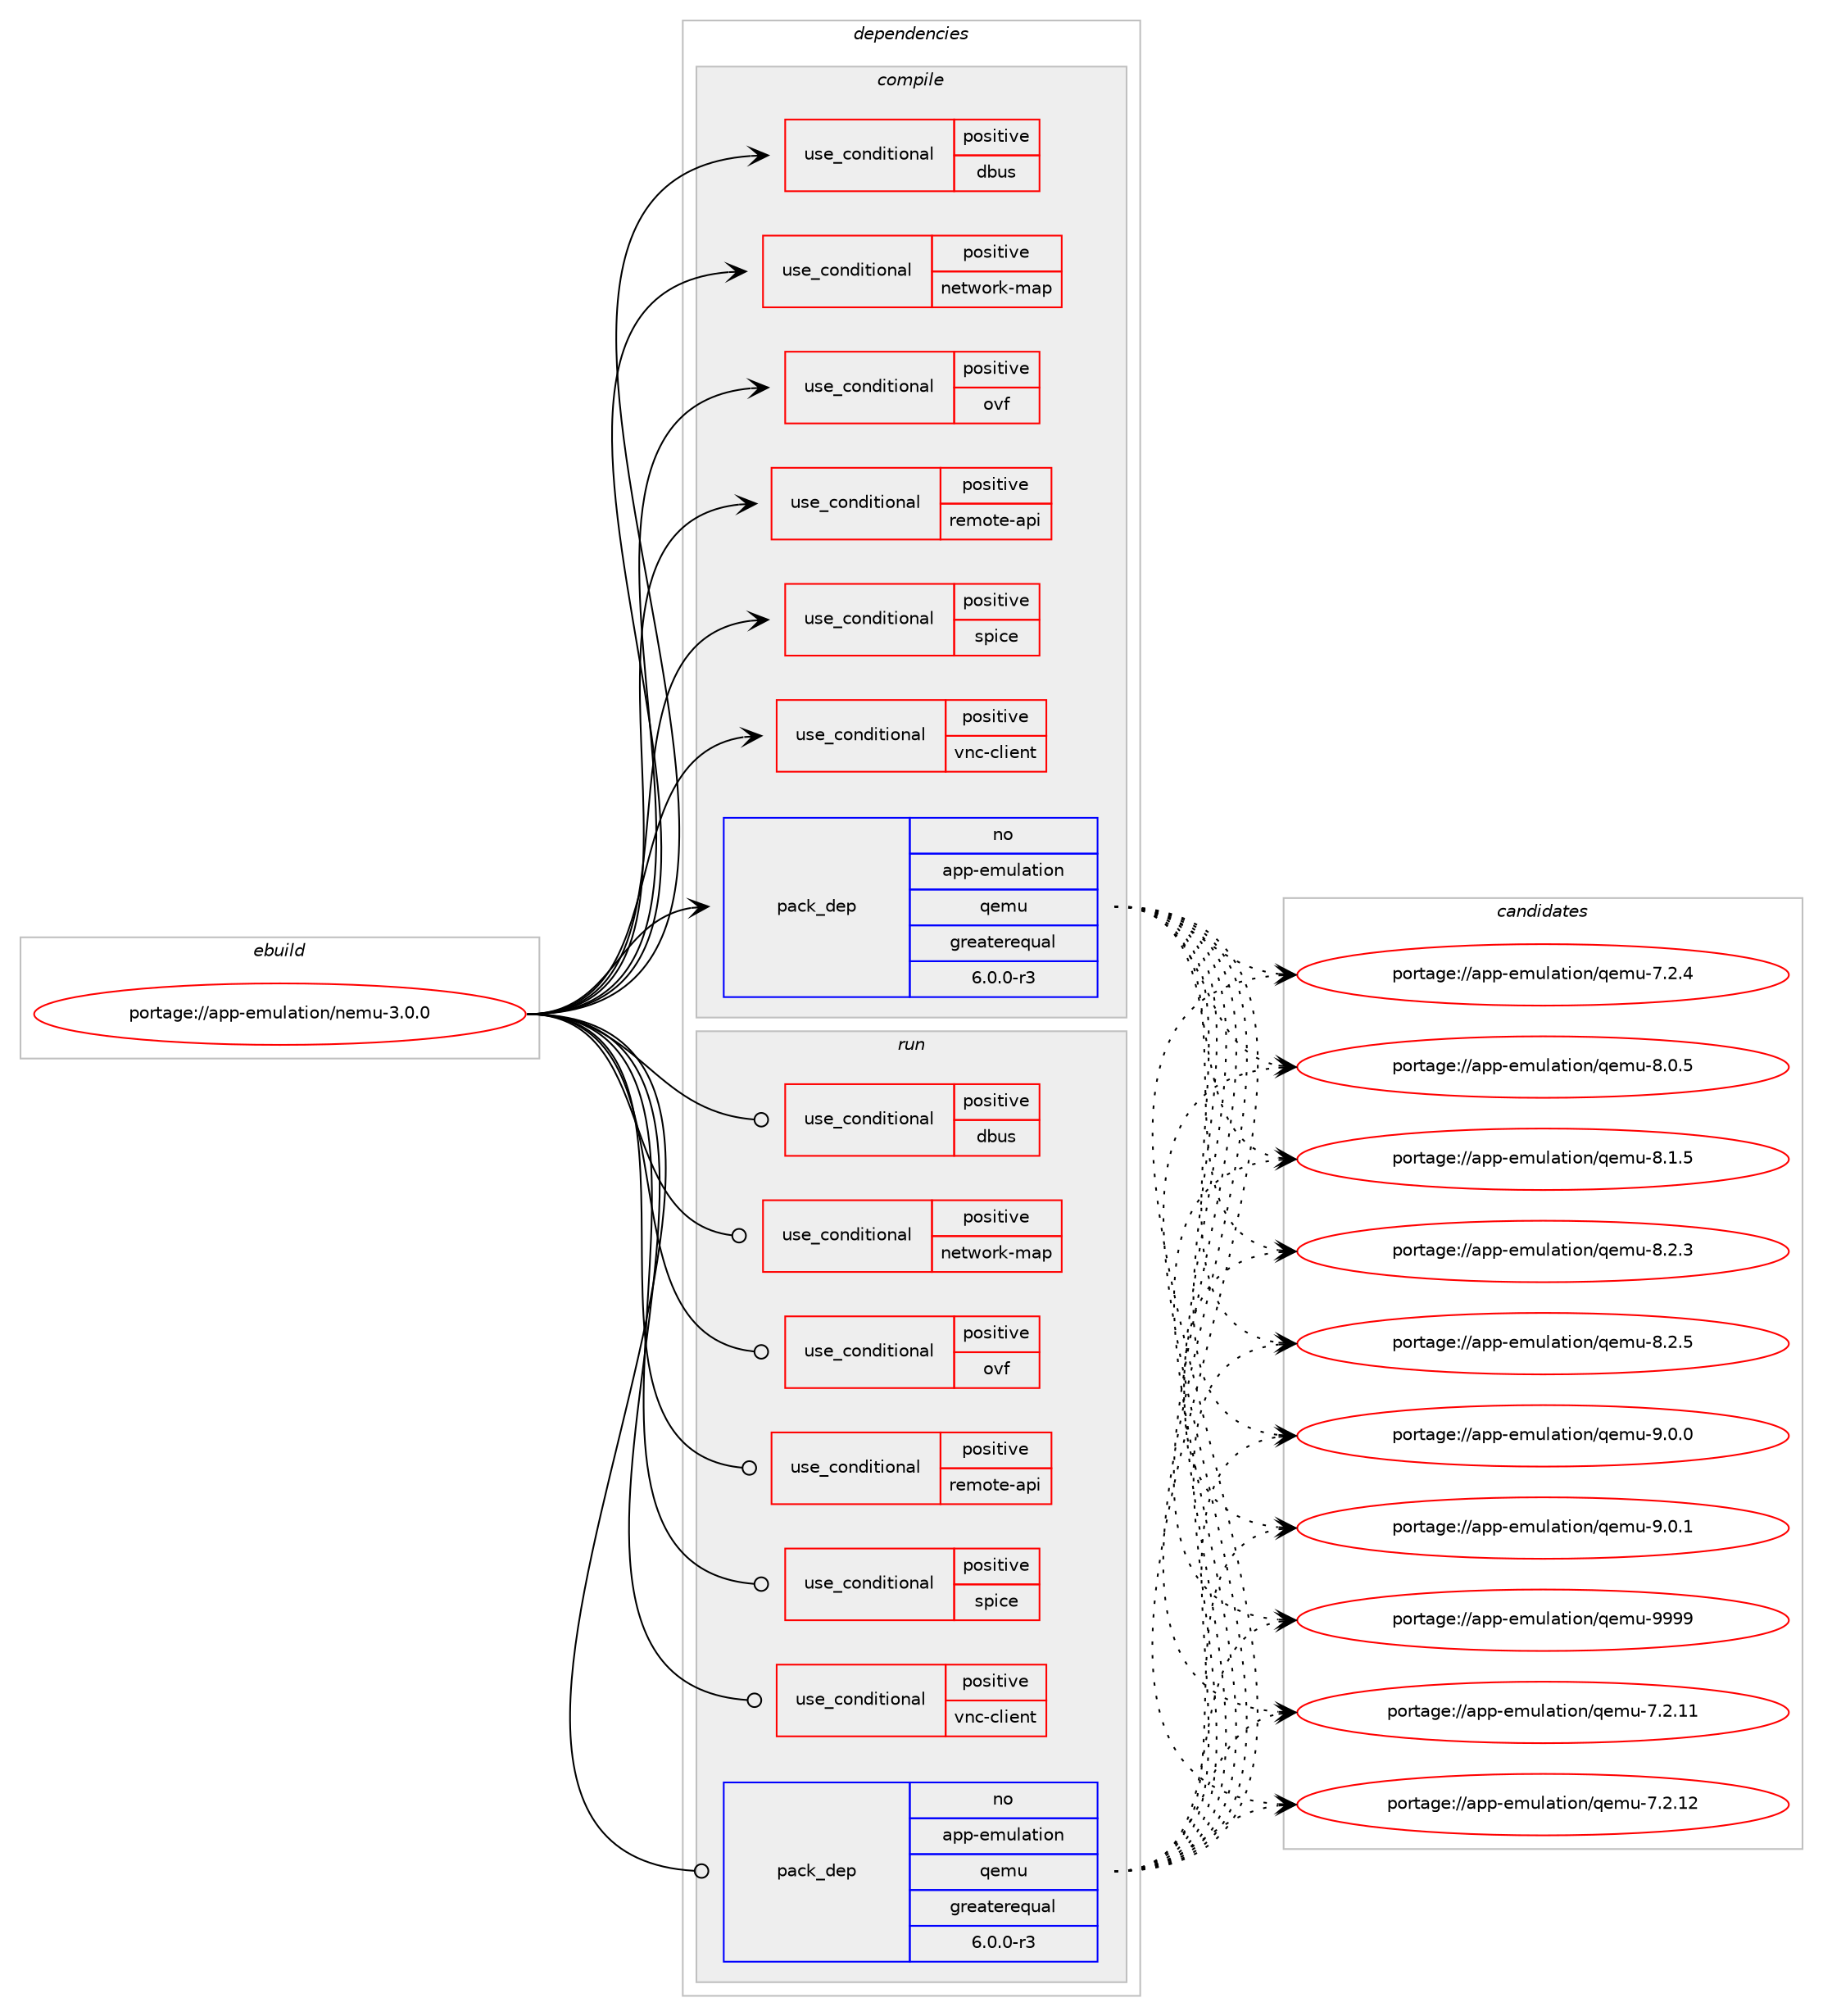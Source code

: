digraph prolog {

# *************
# Graph options
# *************

newrank=true;
concentrate=true;
compound=true;
graph [rankdir=LR,fontname=Helvetica,fontsize=10,ranksep=1.5];#, ranksep=2.5, nodesep=0.2];
edge  [arrowhead=vee];
node  [fontname=Helvetica,fontsize=10];

# **********
# The ebuild
# **********

subgraph cluster_leftcol {
color=gray;
rank=same;
label=<<i>ebuild</i>>;
id [label="portage://app-emulation/nemu-3.0.0", color=red, width=4, href="../app-emulation/nemu-3.0.0.svg"];
}

# ****************
# The dependencies
# ****************

subgraph cluster_midcol {
color=gray;
label=<<i>dependencies</i>>;
subgraph cluster_compile {
fillcolor="#eeeeee";
style=filled;
label=<<i>compile</i>>;
subgraph cond6824 {
dependency11638 [label=<<TABLE BORDER="0" CELLBORDER="1" CELLSPACING="0" CELLPADDING="4"><TR><TD ROWSPAN="3" CELLPADDING="10">use_conditional</TD></TR><TR><TD>positive</TD></TR><TR><TD>dbus</TD></TR></TABLE>>, shape=none, color=red];
# *** BEGIN UNKNOWN DEPENDENCY TYPE (TODO) ***
# dependency11638 -> package_dependency(portage://app-emulation/nemu-3.0.0,install,no,sys-apps,dbus,none,[,,],[],[])
# *** END UNKNOWN DEPENDENCY TYPE (TODO) ***

}
id:e -> dependency11638:w [weight=20,style="solid",arrowhead="vee"];
subgraph cond6825 {
dependency11639 [label=<<TABLE BORDER="0" CELLBORDER="1" CELLSPACING="0" CELLPADDING="4"><TR><TD ROWSPAN="3" CELLPADDING="10">use_conditional</TD></TR><TR><TD>positive</TD></TR><TR><TD>network-map</TD></TR></TABLE>>, shape=none, color=red];
# *** BEGIN UNKNOWN DEPENDENCY TYPE (TODO) ***
# dependency11639 -> package_dependency(portage://app-emulation/nemu-3.0.0,install,no,media-gfx,graphviz,none,[,,],[],[use(enable(svg),none)])
# *** END UNKNOWN DEPENDENCY TYPE (TODO) ***

}
id:e -> dependency11639:w [weight=20,style="solid",arrowhead="vee"];
subgraph cond6826 {
dependency11640 [label=<<TABLE BORDER="0" CELLBORDER="1" CELLSPACING="0" CELLPADDING="4"><TR><TD ROWSPAN="3" CELLPADDING="10">use_conditional</TD></TR><TR><TD>positive</TD></TR><TR><TD>ovf</TD></TR></TABLE>>, shape=none, color=red];
# *** BEGIN UNKNOWN DEPENDENCY TYPE (TODO) ***
# dependency11640 -> package_dependency(portage://app-emulation/nemu-3.0.0,install,no,dev-libs,libxml2,none,[,,],[slot(2)],[])
# *** END UNKNOWN DEPENDENCY TYPE (TODO) ***

# *** BEGIN UNKNOWN DEPENDENCY TYPE (TODO) ***
# dependency11640 -> package_dependency(portage://app-emulation/nemu-3.0.0,install,no,app-arch,libarchive,none,[,,],any_same_slot,[])
# *** END UNKNOWN DEPENDENCY TYPE (TODO) ***

}
id:e -> dependency11640:w [weight=20,style="solid",arrowhead="vee"];
subgraph cond6827 {
dependency11641 [label=<<TABLE BORDER="0" CELLBORDER="1" CELLSPACING="0" CELLPADDING="4"><TR><TD ROWSPAN="3" CELLPADDING="10">use_conditional</TD></TR><TR><TD>positive</TD></TR><TR><TD>remote-api</TD></TR></TABLE>>, shape=none, color=red];
# *** BEGIN UNKNOWN DEPENDENCY TYPE (TODO) ***
# dependency11641 -> package_dependency(portage://app-emulation/nemu-3.0.0,install,no,dev-libs,openssl,none,[,,],[],[])
# *** END UNKNOWN DEPENDENCY TYPE (TODO) ***

}
id:e -> dependency11641:w [weight=20,style="solid",arrowhead="vee"];
subgraph cond6828 {
dependency11642 [label=<<TABLE BORDER="0" CELLBORDER="1" CELLSPACING="0" CELLPADDING="4"><TR><TD ROWSPAN="3" CELLPADDING="10">use_conditional</TD></TR><TR><TD>positive</TD></TR><TR><TD>spice</TD></TR></TABLE>>, shape=none, color=red];
# *** BEGIN UNKNOWN DEPENDENCY TYPE (TODO) ***
# dependency11642 -> package_dependency(portage://app-emulation/nemu-3.0.0,install,no,app-emulation,virt-viewer,none,[,,],[],[])
# *** END UNKNOWN DEPENDENCY TYPE (TODO) ***

}
id:e -> dependency11642:w [weight=20,style="solid",arrowhead="vee"];
subgraph cond6829 {
dependency11643 [label=<<TABLE BORDER="0" CELLBORDER="1" CELLSPACING="0" CELLPADDING="4"><TR><TD ROWSPAN="3" CELLPADDING="10">use_conditional</TD></TR><TR><TD>positive</TD></TR><TR><TD>vnc-client</TD></TR></TABLE>>, shape=none, color=red];
# *** BEGIN UNKNOWN DEPENDENCY TYPE (TODO) ***
# dependency11643 -> package_dependency(portage://app-emulation/nemu-3.0.0,install,no,net-misc,tigervnc,none,[,,],[],[])
# *** END UNKNOWN DEPENDENCY TYPE (TODO) ***

}
id:e -> dependency11643:w [weight=20,style="solid",arrowhead="vee"];
subgraph pack4626 {
dependency11644 [label=<<TABLE BORDER="0" CELLBORDER="1" CELLSPACING="0" CELLPADDING="4" WIDTH="220"><TR><TD ROWSPAN="6" CELLPADDING="30">pack_dep</TD></TR><TR><TD WIDTH="110">no</TD></TR><TR><TD>app-emulation</TD></TR><TR><TD>qemu</TD></TR><TR><TD>greaterequal</TD></TR><TR><TD>6.0.0-r3</TD></TR></TABLE>>, shape=none, color=blue];
}
id:e -> dependency11644:w [weight=20,style="solid",arrowhead="vee"];
# *** BEGIN UNKNOWN DEPENDENCY TYPE (TODO) ***
# id -> package_dependency(portage://app-emulation/nemu-3.0.0,install,no,dev-db,sqlite,none,[,,],[slot(3),equal],[])
# *** END UNKNOWN DEPENDENCY TYPE (TODO) ***

# *** BEGIN UNKNOWN DEPENDENCY TYPE (TODO) ***
# id -> package_dependency(portage://app-emulation/nemu-3.0.0,install,no,dev-libs,json-c,none,[,,],[],[])
# *** END UNKNOWN DEPENDENCY TYPE (TODO) ***

# *** BEGIN UNKNOWN DEPENDENCY TYPE (TODO) ***
# id -> package_dependency(portage://app-emulation/nemu-3.0.0,install,no,sys-libs,ncurses,none,[,,],any_same_slot,[use(enable(unicode),positive)])
# *** END UNKNOWN DEPENDENCY TYPE (TODO) ***

# *** BEGIN UNKNOWN DEPENDENCY TYPE (TODO) ***
# id -> package_dependency(portage://app-emulation/nemu-3.0.0,install,no,virtual,libudev,none,[,,],any_same_slot,[])
# *** END UNKNOWN DEPENDENCY TYPE (TODO) ***

# *** BEGIN UNKNOWN DEPENDENCY TYPE (TODO) ***
# id -> package_dependency(portage://app-emulation/nemu-3.0.0,install,no,virtual,libusb,none,[,,],[slot(1)],[])
# *** END UNKNOWN DEPENDENCY TYPE (TODO) ***

}
subgraph cluster_compileandrun {
fillcolor="#eeeeee";
style=filled;
label=<<i>compile and run</i>>;
}
subgraph cluster_run {
fillcolor="#eeeeee";
style=filled;
label=<<i>run</i>>;
subgraph cond6830 {
dependency11645 [label=<<TABLE BORDER="0" CELLBORDER="1" CELLSPACING="0" CELLPADDING="4"><TR><TD ROWSPAN="3" CELLPADDING="10">use_conditional</TD></TR><TR><TD>positive</TD></TR><TR><TD>dbus</TD></TR></TABLE>>, shape=none, color=red];
# *** BEGIN UNKNOWN DEPENDENCY TYPE (TODO) ***
# dependency11645 -> package_dependency(portage://app-emulation/nemu-3.0.0,run,no,sys-apps,dbus,none,[,,],[],[])
# *** END UNKNOWN DEPENDENCY TYPE (TODO) ***

}
id:e -> dependency11645:w [weight=20,style="solid",arrowhead="odot"];
subgraph cond6831 {
dependency11646 [label=<<TABLE BORDER="0" CELLBORDER="1" CELLSPACING="0" CELLPADDING="4"><TR><TD ROWSPAN="3" CELLPADDING="10">use_conditional</TD></TR><TR><TD>positive</TD></TR><TR><TD>network-map</TD></TR></TABLE>>, shape=none, color=red];
# *** BEGIN UNKNOWN DEPENDENCY TYPE (TODO) ***
# dependency11646 -> package_dependency(portage://app-emulation/nemu-3.0.0,run,no,media-gfx,graphviz,none,[,,],[],[use(enable(svg),none)])
# *** END UNKNOWN DEPENDENCY TYPE (TODO) ***

}
id:e -> dependency11646:w [weight=20,style="solid",arrowhead="odot"];
subgraph cond6832 {
dependency11647 [label=<<TABLE BORDER="0" CELLBORDER="1" CELLSPACING="0" CELLPADDING="4"><TR><TD ROWSPAN="3" CELLPADDING="10">use_conditional</TD></TR><TR><TD>positive</TD></TR><TR><TD>ovf</TD></TR></TABLE>>, shape=none, color=red];
# *** BEGIN UNKNOWN DEPENDENCY TYPE (TODO) ***
# dependency11647 -> package_dependency(portage://app-emulation/nemu-3.0.0,run,no,dev-libs,libxml2,none,[,,],[slot(2)],[])
# *** END UNKNOWN DEPENDENCY TYPE (TODO) ***

# *** BEGIN UNKNOWN DEPENDENCY TYPE (TODO) ***
# dependency11647 -> package_dependency(portage://app-emulation/nemu-3.0.0,run,no,app-arch,libarchive,none,[,,],any_same_slot,[])
# *** END UNKNOWN DEPENDENCY TYPE (TODO) ***

}
id:e -> dependency11647:w [weight=20,style="solid",arrowhead="odot"];
subgraph cond6833 {
dependency11648 [label=<<TABLE BORDER="0" CELLBORDER="1" CELLSPACING="0" CELLPADDING="4"><TR><TD ROWSPAN="3" CELLPADDING="10">use_conditional</TD></TR><TR><TD>positive</TD></TR><TR><TD>remote-api</TD></TR></TABLE>>, shape=none, color=red];
# *** BEGIN UNKNOWN DEPENDENCY TYPE (TODO) ***
# dependency11648 -> package_dependency(portage://app-emulation/nemu-3.0.0,run,no,dev-libs,openssl,none,[,,],[],[])
# *** END UNKNOWN DEPENDENCY TYPE (TODO) ***

}
id:e -> dependency11648:w [weight=20,style="solid",arrowhead="odot"];
subgraph cond6834 {
dependency11649 [label=<<TABLE BORDER="0" CELLBORDER="1" CELLSPACING="0" CELLPADDING="4"><TR><TD ROWSPAN="3" CELLPADDING="10">use_conditional</TD></TR><TR><TD>positive</TD></TR><TR><TD>spice</TD></TR></TABLE>>, shape=none, color=red];
# *** BEGIN UNKNOWN DEPENDENCY TYPE (TODO) ***
# dependency11649 -> package_dependency(portage://app-emulation/nemu-3.0.0,run,no,app-emulation,virt-viewer,none,[,,],[],[])
# *** END UNKNOWN DEPENDENCY TYPE (TODO) ***

}
id:e -> dependency11649:w [weight=20,style="solid",arrowhead="odot"];
subgraph cond6835 {
dependency11650 [label=<<TABLE BORDER="0" CELLBORDER="1" CELLSPACING="0" CELLPADDING="4"><TR><TD ROWSPAN="3" CELLPADDING="10">use_conditional</TD></TR><TR><TD>positive</TD></TR><TR><TD>vnc-client</TD></TR></TABLE>>, shape=none, color=red];
# *** BEGIN UNKNOWN DEPENDENCY TYPE (TODO) ***
# dependency11650 -> package_dependency(portage://app-emulation/nemu-3.0.0,run,no,net-misc,tigervnc,none,[,,],[],[])
# *** END UNKNOWN DEPENDENCY TYPE (TODO) ***

}
id:e -> dependency11650:w [weight=20,style="solid",arrowhead="odot"];
subgraph pack4627 {
dependency11651 [label=<<TABLE BORDER="0" CELLBORDER="1" CELLSPACING="0" CELLPADDING="4" WIDTH="220"><TR><TD ROWSPAN="6" CELLPADDING="30">pack_dep</TD></TR><TR><TD WIDTH="110">no</TD></TR><TR><TD>app-emulation</TD></TR><TR><TD>qemu</TD></TR><TR><TD>greaterequal</TD></TR><TR><TD>6.0.0-r3</TD></TR></TABLE>>, shape=none, color=blue];
}
id:e -> dependency11651:w [weight=20,style="solid",arrowhead="odot"];
# *** BEGIN UNKNOWN DEPENDENCY TYPE (TODO) ***
# id -> package_dependency(portage://app-emulation/nemu-3.0.0,run,no,dev-db,sqlite,none,[,,],[slot(3),equal],[])
# *** END UNKNOWN DEPENDENCY TYPE (TODO) ***

# *** BEGIN UNKNOWN DEPENDENCY TYPE (TODO) ***
# id -> package_dependency(portage://app-emulation/nemu-3.0.0,run,no,dev-libs,json-c,none,[,,],[],[])
# *** END UNKNOWN DEPENDENCY TYPE (TODO) ***

# *** BEGIN UNKNOWN DEPENDENCY TYPE (TODO) ***
# id -> package_dependency(portage://app-emulation/nemu-3.0.0,run,no,sys-libs,ncurses,none,[,,],any_same_slot,[use(enable(unicode),positive)])
# *** END UNKNOWN DEPENDENCY TYPE (TODO) ***

# *** BEGIN UNKNOWN DEPENDENCY TYPE (TODO) ***
# id -> package_dependency(portage://app-emulation/nemu-3.0.0,run,no,virtual,libudev,none,[,,],any_same_slot,[])
# *** END UNKNOWN DEPENDENCY TYPE (TODO) ***

# *** BEGIN UNKNOWN DEPENDENCY TYPE (TODO) ***
# id -> package_dependency(portage://app-emulation/nemu-3.0.0,run,no,virtual,libusb,none,[,,],[slot(1)],[])
# *** END UNKNOWN DEPENDENCY TYPE (TODO) ***

}
}

# **************
# The candidates
# **************

subgraph cluster_choices {
rank=same;
color=gray;
label=<<i>candidates</i>>;

subgraph choice4626 {
color=black;
nodesep=1;
choice9711211245101109117108971161051111104711310110911745554650464949 [label="portage://app-emulation/qemu-7.2.11", color=red, width=4,href="../app-emulation/qemu-7.2.11.svg"];
choice9711211245101109117108971161051111104711310110911745554650464950 [label="portage://app-emulation/qemu-7.2.12", color=red, width=4,href="../app-emulation/qemu-7.2.12.svg"];
choice97112112451011091171089711610511111047113101109117455546504652 [label="portage://app-emulation/qemu-7.2.4", color=red, width=4,href="../app-emulation/qemu-7.2.4.svg"];
choice97112112451011091171089711610511111047113101109117455646484653 [label="portage://app-emulation/qemu-8.0.5", color=red, width=4,href="../app-emulation/qemu-8.0.5.svg"];
choice97112112451011091171089711610511111047113101109117455646494653 [label="portage://app-emulation/qemu-8.1.5", color=red, width=4,href="../app-emulation/qemu-8.1.5.svg"];
choice97112112451011091171089711610511111047113101109117455646504651 [label="portage://app-emulation/qemu-8.2.3", color=red, width=4,href="../app-emulation/qemu-8.2.3.svg"];
choice97112112451011091171089711610511111047113101109117455646504653 [label="portage://app-emulation/qemu-8.2.5", color=red, width=4,href="../app-emulation/qemu-8.2.5.svg"];
choice97112112451011091171089711610511111047113101109117455746484648 [label="portage://app-emulation/qemu-9.0.0", color=red, width=4,href="../app-emulation/qemu-9.0.0.svg"];
choice97112112451011091171089711610511111047113101109117455746484649 [label="portage://app-emulation/qemu-9.0.1", color=red, width=4,href="../app-emulation/qemu-9.0.1.svg"];
choice971121124510110911710897116105111110471131011091174557575757 [label="portage://app-emulation/qemu-9999", color=red, width=4,href="../app-emulation/qemu-9999.svg"];
dependency11644:e -> choice9711211245101109117108971161051111104711310110911745554650464949:w [style=dotted,weight="100"];
dependency11644:e -> choice9711211245101109117108971161051111104711310110911745554650464950:w [style=dotted,weight="100"];
dependency11644:e -> choice97112112451011091171089711610511111047113101109117455546504652:w [style=dotted,weight="100"];
dependency11644:e -> choice97112112451011091171089711610511111047113101109117455646484653:w [style=dotted,weight="100"];
dependency11644:e -> choice97112112451011091171089711610511111047113101109117455646494653:w [style=dotted,weight="100"];
dependency11644:e -> choice97112112451011091171089711610511111047113101109117455646504651:w [style=dotted,weight="100"];
dependency11644:e -> choice97112112451011091171089711610511111047113101109117455646504653:w [style=dotted,weight="100"];
dependency11644:e -> choice97112112451011091171089711610511111047113101109117455746484648:w [style=dotted,weight="100"];
dependency11644:e -> choice97112112451011091171089711610511111047113101109117455746484649:w [style=dotted,weight="100"];
dependency11644:e -> choice971121124510110911710897116105111110471131011091174557575757:w [style=dotted,weight="100"];
}
subgraph choice4627 {
color=black;
nodesep=1;
choice9711211245101109117108971161051111104711310110911745554650464949 [label="portage://app-emulation/qemu-7.2.11", color=red, width=4,href="../app-emulation/qemu-7.2.11.svg"];
choice9711211245101109117108971161051111104711310110911745554650464950 [label="portage://app-emulation/qemu-7.2.12", color=red, width=4,href="../app-emulation/qemu-7.2.12.svg"];
choice97112112451011091171089711610511111047113101109117455546504652 [label="portage://app-emulation/qemu-7.2.4", color=red, width=4,href="../app-emulation/qemu-7.2.4.svg"];
choice97112112451011091171089711610511111047113101109117455646484653 [label="portage://app-emulation/qemu-8.0.5", color=red, width=4,href="../app-emulation/qemu-8.0.5.svg"];
choice97112112451011091171089711610511111047113101109117455646494653 [label="portage://app-emulation/qemu-8.1.5", color=red, width=4,href="../app-emulation/qemu-8.1.5.svg"];
choice97112112451011091171089711610511111047113101109117455646504651 [label="portage://app-emulation/qemu-8.2.3", color=red, width=4,href="../app-emulation/qemu-8.2.3.svg"];
choice97112112451011091171089711610511111047113101109117455646504653 [label="portage://app-emulation/qemu-8.2.5", color=red, width=4,href="../app-emulation/qemu-8.2.5.svg"];
choice97112112451011091171089711610511111047113101109117455746484648 [label="portage://app-emulation/qemu-9.0.0", color=red, width=4,href="../app-emulation/qemu-9.0.0.svg"];
choice97112112451011091171089711610511111047113101109117455746484649 [label="portage://app-emulation/qemu-9.0.1", color=red, width=4,href="../app-emulation/qemu-9.0.1.svg"];
choice971121124510110911710897116105111110471131011091174557575757 [label="portage://app-emulation/qemu-9999", color=red, width=4,href="../app-emulation/qemu-9999.svg"];
dependency11651:e -> choice9711211245101109117108971161051111104711310110911745554650464949:w [style=dotted,weight="100"];
dependency11651:e -> choice9711211245101109117108971161051111104711310110911745554650464950:w [style=dotted,weight="100"];
dependency11651:e -> choice97112112451011091171089711610511111047113101109117455546504652:w [style=dotted,weight="100"];
dependency11651:e -> choice97112112451011091171089711610511111047113101109117455646484653:w [style=dotted,weight="100"];
dependency11651:e -> choice97112112451011091171089711610511111047113101109117455646494653:w [style=dotted,weight="100"];
dependency11651:e -> choice97112112451011091171089711610511111047113101109117455646504651:w [style=dotted,weight="100"];
dependency11651:e -> choice97112112451011091171089711610511111047113101109117455646504653:w [style=dotted,weight="100"];
dependency11651:e -> choice97112112451011091171089711610511111047113101109117455746484648:w [style=dotted,weight="100"];
dependency11651:e -> choice97112112451011091171089711610511111047113101109117455746484649:w [style=dotted,weight="100"];
dependency11651:e -> choice971121124510110911710897116105111110471131011091174557575757:w [style=dotted,weight="100"];
}
}

}
